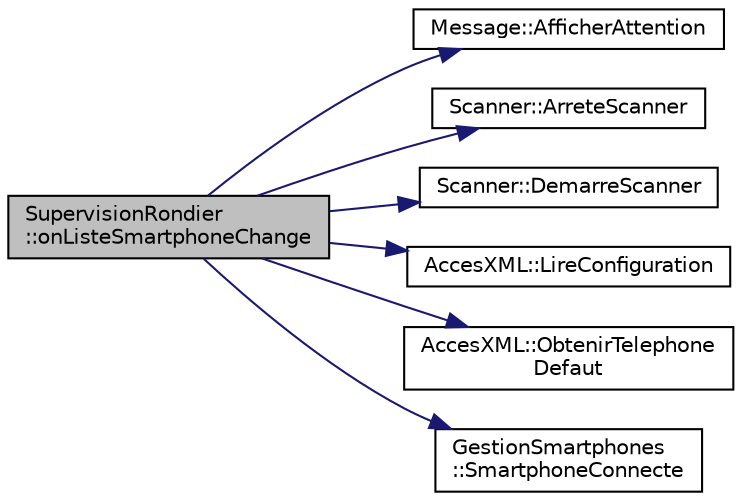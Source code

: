 digraph "SupervisionRondier::onListeSmartphoneChange"
{
 // LATEX_PDF_SIZE
  edge [fontname="Helvetica",fontsize="10",labelfontname="Helvetica",labelfontsize="10"];
  node [fontname="Helvetica",fontsize="10",shape=record];
  rankdir="LR";
  Node1 [label="SupervisionRondier\l::onListeSmartphoneChange",height=0.2,width=0.4,color="black", fillcolor="grey75", style="filled", fontcolor="black",tooltip=" "];
  Node1 -> Node2 [color="midnightblue",fontsize="10",style="solid",fontname="Helvetica"];
  Node2 [label="Message::AfficherAttention",height=0.2,width=0.4,color="black", fillcolor="white", style="filled",URL="$class_message.html#ac86f47b97c03cd86df0f23a28ea8a0a9",tooltip="Message::AfficherAttention Permet d'afficher l'information passé en paramètre dans un popup avec une ..."];
  Node1 -> Node3 [color="midnightblue",fontsize="10",style="solid",fontname="Helvetica"];
  Node3 [label="Scanner::ArreteScanner",height=0.2,width=0.4,color="black", fillcolor="white", style="filled",URL="$class_scanner.html#a492b55fa8233914f536321d573f8176f",tooltip=" "];
  Node1 -> Node4 [color="midnightblue",fontsize="10",style="solid",fontname="Helvetica"];
  Node4 [label="Scanner::DemarreScanner",height=0.2,width=0.4,color="black", fillcolor="white", style="filled",URL="$class_scanner.html#a3d5ccda0876e4d5464e56a29b985ffec",tooltip=" "];
  Node1 -> Node5 [color="midnightblue",fontsize="10",style="solid",fontname="Helvetica"];
  Node5 [label="AccesXML::LireConfiguration",height=0.2,width=0.4,color="black", fillcolor="white", style="filled",URL="$class_acces_x_m_l.html#a88d5c09870b6552800e95c5595f0f4cc",tooltip=" "];
  Node1 -> Node6 [color="midnightblue",fontsize="10",style="solid",fontname="Helvetica"];
  Node6 [label="AccesXML::ObtenirTelephone\lDefaut",height=0.2,width=0.4,color="black", fillcolor="white", style="filled",URL="$class_acces_x_m_l.html#a549b87620315249cc91cb5ba3b175ae3",tooltip=" "];
  Node1 -> Node7 [color="midnightblue",fontsize="10",style="solid",fontname="Helvetica"];
  Node7 [label="GestionSmartphones\l::SmartphoneConnecte",height=0.2,width=0.4,color="black", fillcolor="white", style="filled",URL="$class_gestion_smartphones.html#af22c2a218d3908dc3923cdad878730dd",tooltip=" "];
}
